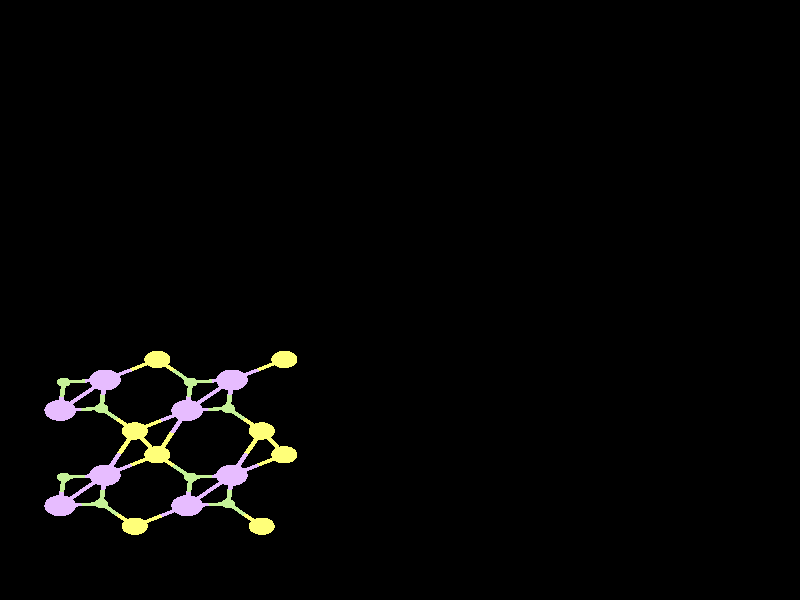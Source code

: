 #include "colors.inc"
#include "finish.inc"

global_settings {assumed_gamma 1 max_trace_level 6}
background {color White transmit 1.0}
camera {orthographic
  right -32.51*x up 36.52*y
  direction 1.00*z
  location <0,0,50.00> look_at <0,0,0>}


light_source {<  2.00,   3.00,  40.00> color White
  area_light <0.70, 0, 0>, <0, 0.70, 0>, 3, 3
  adaptive 1 jitter}
// no fog
#declare simple = finish {phong 0.7}
#declare pale = finish {ambient 0.5 diffuse 0.85 roughness 0.001 specular 0.200 }
#declare intermediate = finish {ambient 0.3 diffuse 0.6 specular 0.1 roughness 0.04}
#declare vmd = finish {ambient 0.0 diffuse 0.65 phong 0.1 phong_size 40.0 specular 0.5 }
#declare jmol = finish {ambient 0.2 diffuse 0.6 specular 1 roughness 0.001 metallic}
#declare ase2 = finish {ambient 0.05 brilliance 3 diffuse 0.6 metallic specular 0.7 roughness 0.04 reflection 0.15}
#declare ase3 = finish {ambient 0.15 brilliance 2 diffuse 0.6 metallic specular 1.0 roughness 0.001 reflection 0.0}
#declare glass = finish {ambient 0.05 diffuse 0.3 specular 1.0 roughness 0.001}
#declare glass2 = finish {ambient 0.01 diffuse 0.3 specular 1.0 reflection 0.25 roughness 0.001}
#declare Rcell = 0.000;
#declare Rbond = 0.100;

#macro atom(LOC, R, COL, TRANS, FIN)
  sphere{LOC, R texture{pigment{color COL transmit TRANS} finish{FIN}}}
#end
#macro constrain(LOC, R, COL, TRANS FIN)
union{torus{R, Rcell rotate 45*z texture{pigment{color COL transmit TRANS} finish{FIN}}}
     torus{R, Rcell rotate -45*z texture{pigment{color COL transmit TRANS} finish{FIN}}}
     translate LOC}
#end

cylinder {<-15.48, -17.39, -18.62>, < 15.48, -17.39, -18.62>, Rcell pigment {Black}}
cylinder {<-15.48,  17.39, -18.62>, < 15.48,  17.39, -18.62>, Rcell pigment {Black}}
cylinder {<-15.48,  17.39,   0.00>, < 15.48,  17.39,   0.00>, Rcell pigment {Black}}
cylinder {<-15.48, -17.39,   0.00>, < 15.48, -17.39,   0.00>, Rcell pigment {Black}}
cylinder {<-15.48, -17.39, -18.62>, <-15.48,  17.39, -18.62>, Rcell pigment {Black}}
cylinder {< 15.48, -17.39, -18.62>, < 15.48,  17.39, -18.62>, Rcell pigment {Black}}
cylinder {< 15.48, -17.39,   0.00>, < 15.48,  17.39,   0.00>, Rcell pigment {Black}}
cylinder {<-15.48, -17.39,   0.00>, <-15.48,  17.39,   0.00>, Rcell pigment {Black}}
cylinder {<-15.48, -17.39, -18.62>, <-15.48, -17.39,   0.00>, Rcell pigment {Black}}
cylinder {< 15.48, -17.39, -18.62>, < 15.48, -17.39,   0.00>, Rcell pigment {Black}}
cylinder {< 15.48,  17.39, -18.62>, < 15.48,  17.39,   0.00>, Rcell pigment {Black}}
cylinder {<-15.48,  17.39, -18.62>, <-15.48,  17.39,   0.00>, Rcell pigment {Black}}
atom(<-13.81, -12.52, -18.55>, 0.64, rgb <0.80, 0.50, 1.00>, 0.0, ase3) // #0
atom(<-11.99, -10.67, -18.68>, 0.64, rgb <0.80, 0.50, 1.00>, 0.0, ase3) // #1
atom(< -9.86,  -9.42, -19.08>, 0.53, rgb <1.00, 1.00, 0.19>, 0.0, ase3) // #2
atom(<-13.66, -10.79, -17.90>, 0.28, rgb <0.56, 0.88, 0.31>, 0.0, ase3) // #3
atom(<-10.78, -13.77, -18.16>, 0.53, rgb <1.00, 1.00, 0.19>, 0.0, ase3) // #4
atom(<-12.14, -12.39, -19.33>, 0.28, rgb <0.56, 0.88, 0.31>, 0.0, ase3) // #5
atom(<-13.81,  -6.72, -18.55>, 0.64, rgb <0.80, 0.50, 1.00>, 0.0, ase3) // #6
atom(<-11.99,  -4.87, -18.68>, 0.64, rgb <0.80, 0.50, 1.00>, 0.0, ase3) // #7
atom(< -9.86,  -3.62, -19.08>, 0.53, rgb <1.00, 1.00, 0.19>, 0.0, ase3) // #8
atom(<-13.66,  -5.00, -17.90>, 0.28, rgb <0.56, 0.88, 0.31>, 0.0, ase3) // #9
atom(<-10.78,  -7.97, -18.16>, 0.53, rgb <1.00, 1.00, 0.19>, 0.0, ase3) // #10
atom(<-12.14,  -6.60, -19.33>, 0.28, rgb <0.56, 0.88, 0.31>, 0.0, ase3) // #11
atom(< -8.65, -12.52, -18.55>, 0.64, rgb <0.80, 0.50, 1.00>, 0.0, ase3) // #12
atom(< -6.83, -10.67, -18.68>, 0.64, rgb <0.80, 0.50, 1.00>, 0.0, ase3) // #13
atom(< -4.70,  -9.42, -19.08>, 0.53, rgb <1.00, 1.00, 0.19>, 0.0, ase3) // #14
atom(< -8.50, -10.79, -17.90>, 0.28, rgb <0.56, 0.88, 0.31>, 0.0, ase3) // #15
atom(< -5.62, -13.77, -18.16>, 0.53, rgb <1.00, 1.00, 0.19>, 0.0, ase3) // #16
atom(< -6.98, -12.39, -19.33>, 0.28, rgb <0.56, 0.88, 0.31>, 0.0, ase3) // #17
atom(< -8.65,  -6.72, -18.55>, 0.64, rgb <0.80, 0.50, 1.00>, 0.0, ase3) // #18
atom(< -6.83,  -4.87, -18.68>, 0.64, rgb <0.80, 0.50, 1.00>, 0.0, ase3) // #19
atom(< -4.70,  -3.62, -19.08>, 0.53, rgb <1.00, 1.00, 0.19>, 0.0, ase3) // #20
atom(< -8.50,  -5.00, -17.90>, 0.28, rgb <0.56, 0.88, 0.31>, 0.0, ase3) // #21
atom(< -5.62,  -7.97, -18.16>, 0.53, rgb <1.00, 1.00, 0.19>, 0.0, ase3) // #22
atom(< -6.98,  -6.60, -19.33>, 0.28, rgb <0.56, 0.88, 0.31>, 0.0, ase3) // #23
cylinder {<-13.81, -12.52, -18.55>, <-12.90, -11.59, -18.62>, Rbond texture{pigment {color rgb <0.80, 0.50, 1.00> transmit 0.0} finish{ase3}}}
cylinder {<-11.99, -10.67, -18.68>, <-12.90, -11.59, -18.62>, Rbond texture{pigment {color rgb <0.80, 0.50, 1.00> transmit 0.0} finish{ase3}}}
cylinder {<-13.81, -12.52, -18.55>, <-13.74, -11.65, -18.22>, Rbond texture{pigment {color rgb <0.80, 0.50, 1.00> transmit 0.0} finish{ase3}}}
cylinder {<-13.66, -10.79, -17.90>, <-13.74, -11.65, -18.22>, Rbond texture{pigment {color rgb <0.56, 0.88, 0.31> transmit 0.0} finish{ase3}}}
cylinder {<-13.81, -12.52, -18.55>, <-12.98, -12.46, -18.94>, Rbond texture{pigment {color rgb <0.80, 0.50, 1.00> transmit 0.0} finish{ase3}}}
cylinder {<-12.14, -12.39, -19.33>, <-12.98, -12.46, -18.94>, Rbond texture{pigment {color rgb <0.56, 0.88, 0.31> transmit 0.0} finish{ase3}}}
cylinder {<-11.99, -10.67, -18.68>, <-12.83, -10.73, -18.29>, Rbond texture{pigment {color rgb <0.80, 0.50, 1.00> transmit 0.0} finish{ase3}}}
cylinder {<-13.66, -10.79, -17.90>, <-12.83, -10.73, -18.29>, Rbond texture{pigment {color rgb <0.56, 0.88, 0.31> transmit 0.0} finish{ase3}}}
cylinder {<-11.99, -10.67, -18.68>, <-12.07, -11.53, -19.01>, Rbond texture{pigment {color rgb <0.80, 0.50, 1.00> transmit 0.0} finish{ase3}}}
cylinder {<-12.14, -12.39, -19.33>, <-12.07, -11.53, -19.01>, Rbond texture{pigment {color rgb <0.56, 0.88, 0.31> transmit 0.0} finish{ase3}}}
cylinder {<-11.99, -10.67, -18.68>, <-10.93, -10.05, -18.88>, Rbond texture{pigment {color rgb <0.80, 0.50, 1.00> transmit 0.0} finish{ase3}}}
cylinder {< -9.86,  -9.42, -19.08>, <-10.93, -10.05, -18.88>, Rbond texture{pigment {color rgb <1.00, 1.00, 0.19> transmit 0.0} finish{ase3}}}
cylinder {<-11.99, -10.67, -18.68>, <-11.39,  -9.32, -18.42>, Rbond texture{pigment {color rgb <0.80, 0.50, 1.00> transmit 0.0} finish{ase3}}}
cylinder {<-10.78,  -7.97, -18.16>, <-11.39,  -9.32, -18.42>, Rbond texture{pigment {color rgb <1.00, 1.00, 0.19> transmit 0.0} finish{ase3}}}
cylinder {< -9.86,  -9.42, -19.08>, < -9.18, -10.11, -18.49>, Rbond texture{pigment {color rgb <1.00, 1.00, 0.19> transmit 0.0} finish{ase3}}}
cylinder {< -8.50, -10.79, -17.90>, < -9.18, -10.11, -18.49>, Rbond texture{pigment {color rgb <0.56, 0.88, 0.31> transmit 0.0} finish{ase3}}}
cylinder {< -9.86,  -9.42, -19.08>, <-10.32,  -8.69, -18.62>, Rbond texture{pigment {color rgb <1.00, 1.00, 0.19> transmit 0.0} finish{ase3}}}
cylinder {<-10.78,  -7.97, -18.16>, <-10.32,  -8.69, -18.62>, Rbond texture{pigment {color rgb <1.00, 1.00, 0.19> transmit 0.0} finish{ase3}}}
cylinder {< -9.86,  -9.42, -19.08>, < -9.26,  -8.07, -18.81>, Rbond texture{pigment {color rgb <1.00, 1.00, 0.19> transmit 0.0} finish{ase3}}}
cylinder {< -8.65,  -6.72, -18.55>, < -9.26,  -8.07, -18.81>, Rbond texture{pigment {color rgb <0.80, 0.50, 1.00> transmit 0.0} finish{ase3}}}
cylinder {<-10.78, -13.77, -18.16>, <-11.46, -13.08, -18.74>, Rbond texture{pigment {color rgb <1.00, 1.00, 0.19> transmit 0.0} finish{ase3}}}
cylinder {<-12.14, -12.39, -19.33>, <-11.46, -13.08, -18.74>, Rbond texture{pigment {color rgb <0.56, 0.88, 0.31> transmit 0.0} finish{ase3}}}
cylinder {<-10.78, -13.77, -18.16>, < -9.72, -13.14, -18.35>, Rbond texture{pigment {color rgb <1.00, 1.00, 0.19> transmit 0.0} finish{ase3}}}
cylinder {< -8.65, -12.52, -18.55>, < -9.72, -13.14, -18.35>, Rbond texture{pigment {color rgb <0.80, 0.50, 1.00> transmit 0.0} finish{ase3}}}
cylinder {<-13.81,  -6.72, -18.55>, <-12.90,  -5.80, -18.62>, Rbond texture{pigment {color rgb <0.80, 0.50, 1.00> transmit 0.0} finish{ase3}}}
cylinder {<-11.99,  -4.87, -18.68>, <-12.90,  -5.80, -18.62>, Rbond texture{pigment {color rgb <0.80, 0.50, 1.00> transmit 0.0} finish{ase3}}}
cylinder {<-13.81,  -6.72, -18.55>, <-13.74,  -5.86, -18.22>, Rbond texture{pigment {color rgb <0.80, 0.50, 1.00> transmit 0.0} finish{ase3}}}
cylinder {<-13.66,  -5.00, -17.90>, <-13.74,  -5.86, -18.22>, Rbond texture{pigment {color rgb <0.56, 0.88, 0.31> transmit 0.0} finish{ase3}}}
cylinder {<-13.81,  -6.72, -18.55>, <-12.98,  -6.66, -18.94>, Rbond texture{pigment {color rgb <0.80, 0.50, 1.00> transmit 0.0} finish{ase3}}}
cylinder {<-12.14,  -6.60, -19.33>, <-12.98,  -6.66, -18.94>, Rbond texture{pigment {color rgb <0.56, 0.88, 0.31> transmit 0.0} finish{ase3}}}
cylinder {<-11.99,  -4.87, -18.68>, <-12.83,  -4.93, -18.29>, Rbond texture{pigment {color rgb <0.80, 0.50, 1.00> transmit 0.0} finish{ase3}}}
cylinder {<-13.66,  -5.00, -17.90>, <-12.83,  -4.93, -18.29>, Rbond texture{pigment {color rgb <0.56, 0.88, 0.31> transmit 0.0} finish{ase3}}}
cylinder {<-11.99,  -4.87, -18.68>, <-10.93,  -4.25, -18.88>, Rbond texture{pigment {color rgb <0.80, 0.50, 1.00> transmit 0.0} finish{ase3}}}
cylinder {< -9.86,  -3.62, -19.08>, <-10.93,  -4.25, -18.88>, Rbond texture{pigment {color rgb <1.00, 1.00, 0.19> transmit 0.0} finish{ase3}}}
cylinder {<-11.99,  -4.87, -18.68>, <-12.07,  -5.74, -19.01>, Rbond texture{pigment {color rgb <0.80, 0.50, 1.00> transmit 0.0} finish{ase3}}}
cylinder {<-12.14,  -6.60, -19.33>, <-12.07,  -5.74, -19.01>, Rbond texture{pigment {color rgb <0.56, 0.88, 0.31> transmit 0.0} finish{ase3}}}
cylinder {< -9.86,  -3.62, -19.08>, < -9.18,  -4.31, -18.49>, Rbond texture{pigment {color rgb <1.00, 1.00, 0.19> transmit 0.0} finish{ase3}}}
cylinder {< -8.50,  -5.00, -17.90>, < -9.18,  -4.31, -18.49>, Rbond texture{pigment {color rgb <0.56, 0.88, 0.31> transmit 0.0} finish{ase3}}}
cylinder {<-10.78,  -7.97, -18.16>, < -9.72,  -7.34, -18.35>, Rbond texture{pigment {color rgb <1.00, 1.00, 0.19> transmit 0.0} finish{ase3}}}
cylinder {< -8.65,  -6.72, -18.55>, < -9.72,  -7.34, -18.35>, Rbond texture{pigment {color rgb <0.80, 0.50, 1.00> transmit 0.0} finish{ase3}}}
cylinder {<-10.78,  -7.97, -18.16>, <-11.46,  -7.28, -18.74>, Rbond texture{pigment {color rgb <1.00, 1.00, 0.19> transmit 0.0} finish{ase3}}}
cylinder {<-12.14,  -6.60, -19.33>, <-11.46,  -7.28, -18.74>, Rbond texture{pigment {color rgb <0.56, 0.88, 0.31> transmit 0.0} finish{ase3}}}
cylinder {< -8.65, -12.52, -18.55>, < -7.82, -12.46, -18.94>, Rbond texture{pigment {color rgb <0.80, 0.50, 1.00> transmit 0.0} finish{ase3}}}
cylinder {< -6.98, -12.39, -19.33>, < -7.82, -12.46, -18.94>, Rbond texture{pigment {color rgb <0.56, 0.88, 0.31> transmit 0.0} finish{ase3}}}
cylinder {< -8.65, -12.52, -18.55>, < -8.58, -11.65, -18.22>, Rbond texture{pigment {color rgb <0.80, 0.50, 1.00> transmit 0.0} finish{ase3}}}
cylinder {< -8.50, -10.79, -17.90>, < -8.58, -11.65, -18.22>, Rbond texture{pigment {color rgb <0.56, 0.88, 0.31> transmit 0.0} finish{ase3}}}
cylinder {< -8.65, -12.52, -18.55>, < -7.74, -11.59, -18.62>, Rbond texture{pigment {color rgb <0.80, 0.50, 1.00> transmit 0.0} finish{ase3}}}
cylinder {< -6.83, -10.67, -18.68>, < -7.74, -11.59, -18.62>, Rbond texture{pigment {color rgb <0.80, 0.50, 1.00> transmit 0.0} finish{ase3}}}
cylinder {< -6.83, -10.67, -18.68>, < -6.91, -11.53, -19.01>, Rbond texture{pigment {color rgb <0.80, 0.50, 1.00> transmit 0.0} finish{ase3}}}
cylinder {< -6.98, -12.39, -19.33>, < -6.91, -11.53, -19.01>, Rbond texture{pigment {color rgb <0.56, 0.88, 0.31> transmit 0.0} finish{ase3}}}
cylinder {< -6.83, -10.67, -18.68>, < -7.67, -10.73, -18.29>, Rbond texture{pigment {color rgb <0.80, 0.50, 1.00> transmit 0.0} finish{ase3}}}
cylinder {< -8.50, -10.79, -17.90>, < -7.67, -10.73, -18.29>, Rbond texture{pigment {color rgb <0.56, 0.88, 0.31> transmit 0.0} finish{ase3}}}
cylinder {< -6.83, -10.67, -18.68>, < -5.77, -10.05, -18.88>, Rbond texture{pigment {color rgb <0.80, 0.50, 1.00> transmit 0.0} finish{ase3}}}
cylinder {< -4.70,  -9.42, -19.08>, < -5.77, -10.05, -18.88>, Rbond texture{pigment {color rgb <1.00, 1.00, 0.19> transmit 0.0} finish{ase3}}}
cylinder {< -6.83, -10.67, -18.68>, < -6.23,  -9.32, -18.42>, Rbond texture{pigment {color rgb <0.80, 0.50, 1.00> transmit 0.0} finish{ase3}}}
cylinder {< -5.62,  -7.97, -18.16>, < -6.23,  -9.32, -18.42>, Rbond texture{pigment {color rgb <1.00, 1.00, 0.19> transmit 0.0} finish{ase3}}}
cylinder {< -4.70,  -9.42, -19.08>, < -5.16,  -8.69, -18.62>, Rbond texture{pigment {color rgb <1.00, 1.00, 0.19> transmit 0.0} finish{ase3}}}
cylinder {< -5.62,  -7.97, -18.16>, < -5.16,  -8.69, -18.62>, Rbond texture{pigment {color rgb <1.00, 1.00, 0.19> transmit 0.0} finish{ase3}}}
cylinder {< -5.62, -13.77, -18.16>, < -6.30, -13.08, -18.74>, Rbond texture{pigment {color rgb <1.00, 1.00, 0.19> transmit 0.0} finish{ase3}}}
cylinder {< -6.98, -12.39, -19.33>, < -6.30, -13.08, -18.74>, Rbond texture{pigment {color rgb <0.56, 0.88, 0.31> transmit 0.0} finish{ase3}}}
cylinder {< -8.65,  -6.72, -18.55>, < -7.74,  -5.80, -18.62>, Rbond texture{pigment {color rgb <0.80, 0.50, 1.00> transmit 0.0} finish{ase3}}}
cylinder {< -6.83,  -4.87, -18.68>, < -7.74,  -5.80, -18.62>, Rbond texture{pigment {color rgb <0.80, 0.50, 1.00> transmit 0.0} finish{ase3}}}
cylinder {< -8.65,  -6.72, -18.55>, < -8.58,  -5.86, -18.22>, Rbond texture{pigment {color rgb <0.80, 0.50, 1.00> transmit 0.0} finish{ase3}}}
cylinder {< -8.50,  -5.00, -17.90>, < -8.58,  -5.86, -18.22>, Rbond texture{pigment {color rgb <0.56, 0.88, 0.31> transmit 0.0} finish{ase3}}}
cylinder {< -8.65,  -6.72, -18.55>, < -7.82,  -6.66, -18.94>, Rbond texture{pigment {color rgb <0.80, 0.50, 1.00> transmit 0.0} finish{ase3}}}
cylinder {< -6.98,  -6.60, -19.33>, < -7.82,  -6.66, -18.94>, Rbond texture{pigment {color rgb <0.56, 0.88, 0.31> transmit 0.0} finish{ase3}}}
cylinder {< -6.83,  -4.87, -18.68>, < -5.77,  -4.25, -18.88>, Rbond texture{pigment {color rgb <0.80, 0.50, 1.00> transmit 0.0} finish{ase3}}}
cylinder {< -4.70,  -3.62, -19.08>, < -5.77,  -4.25, -18.88>, Rbond texture{pigment {color rgb <1.00, 1.00, 0.19> transmit 0.0} finish{ase3}}}
cylinder {< -6.83,  -4.87, -18.68>, < -7.67,  -4.93, -18.29>, Rbond texture{pigment {color rgb <0.80, 0.50, 1.00> transmit 0.0} finish{ase3}}}
cylinder {< -8.50,  -5.00, -17.90>, < -7.67,  -4.93, -18.29>, Rbond texture{pigment {color rgb <0.56, 0.88, 0.31> transmit 0.0} finish{ase3}}}
cylinder {< -6.83,  -4.87, -18.68>, < -6.91,  -5.74, -19.01>, Rbond texture{pigment {color rgb <0.80, 0.50, 1.00> transmit 0.0} finish{ase3}}}
cylinder {< -6.98,  -6.60, -19.33>, < -6.91,  -5.74, -19.01>, Rbond texture{pigment {color rgb <0.56, 0.88, 0.31> transmit 0.0} finish{ase3}}}
cylinder {< -5.62,  -7.97, -18.16>, < -6.30,  -7.28, -18.74>, Rbond texture{pigment {color rgb <1.00, 1.00, 0.19> transmit 0.0} finish{ase3}}}
cylinder {< -6.98,  -6.60, -19.33>, < -6.30,  -7.28, -18.74>, Rbond texture{pigment {color rgb <0.56, 0.88, 0.31> transmit 0.0} finish{ase3}}}
// no constraints
